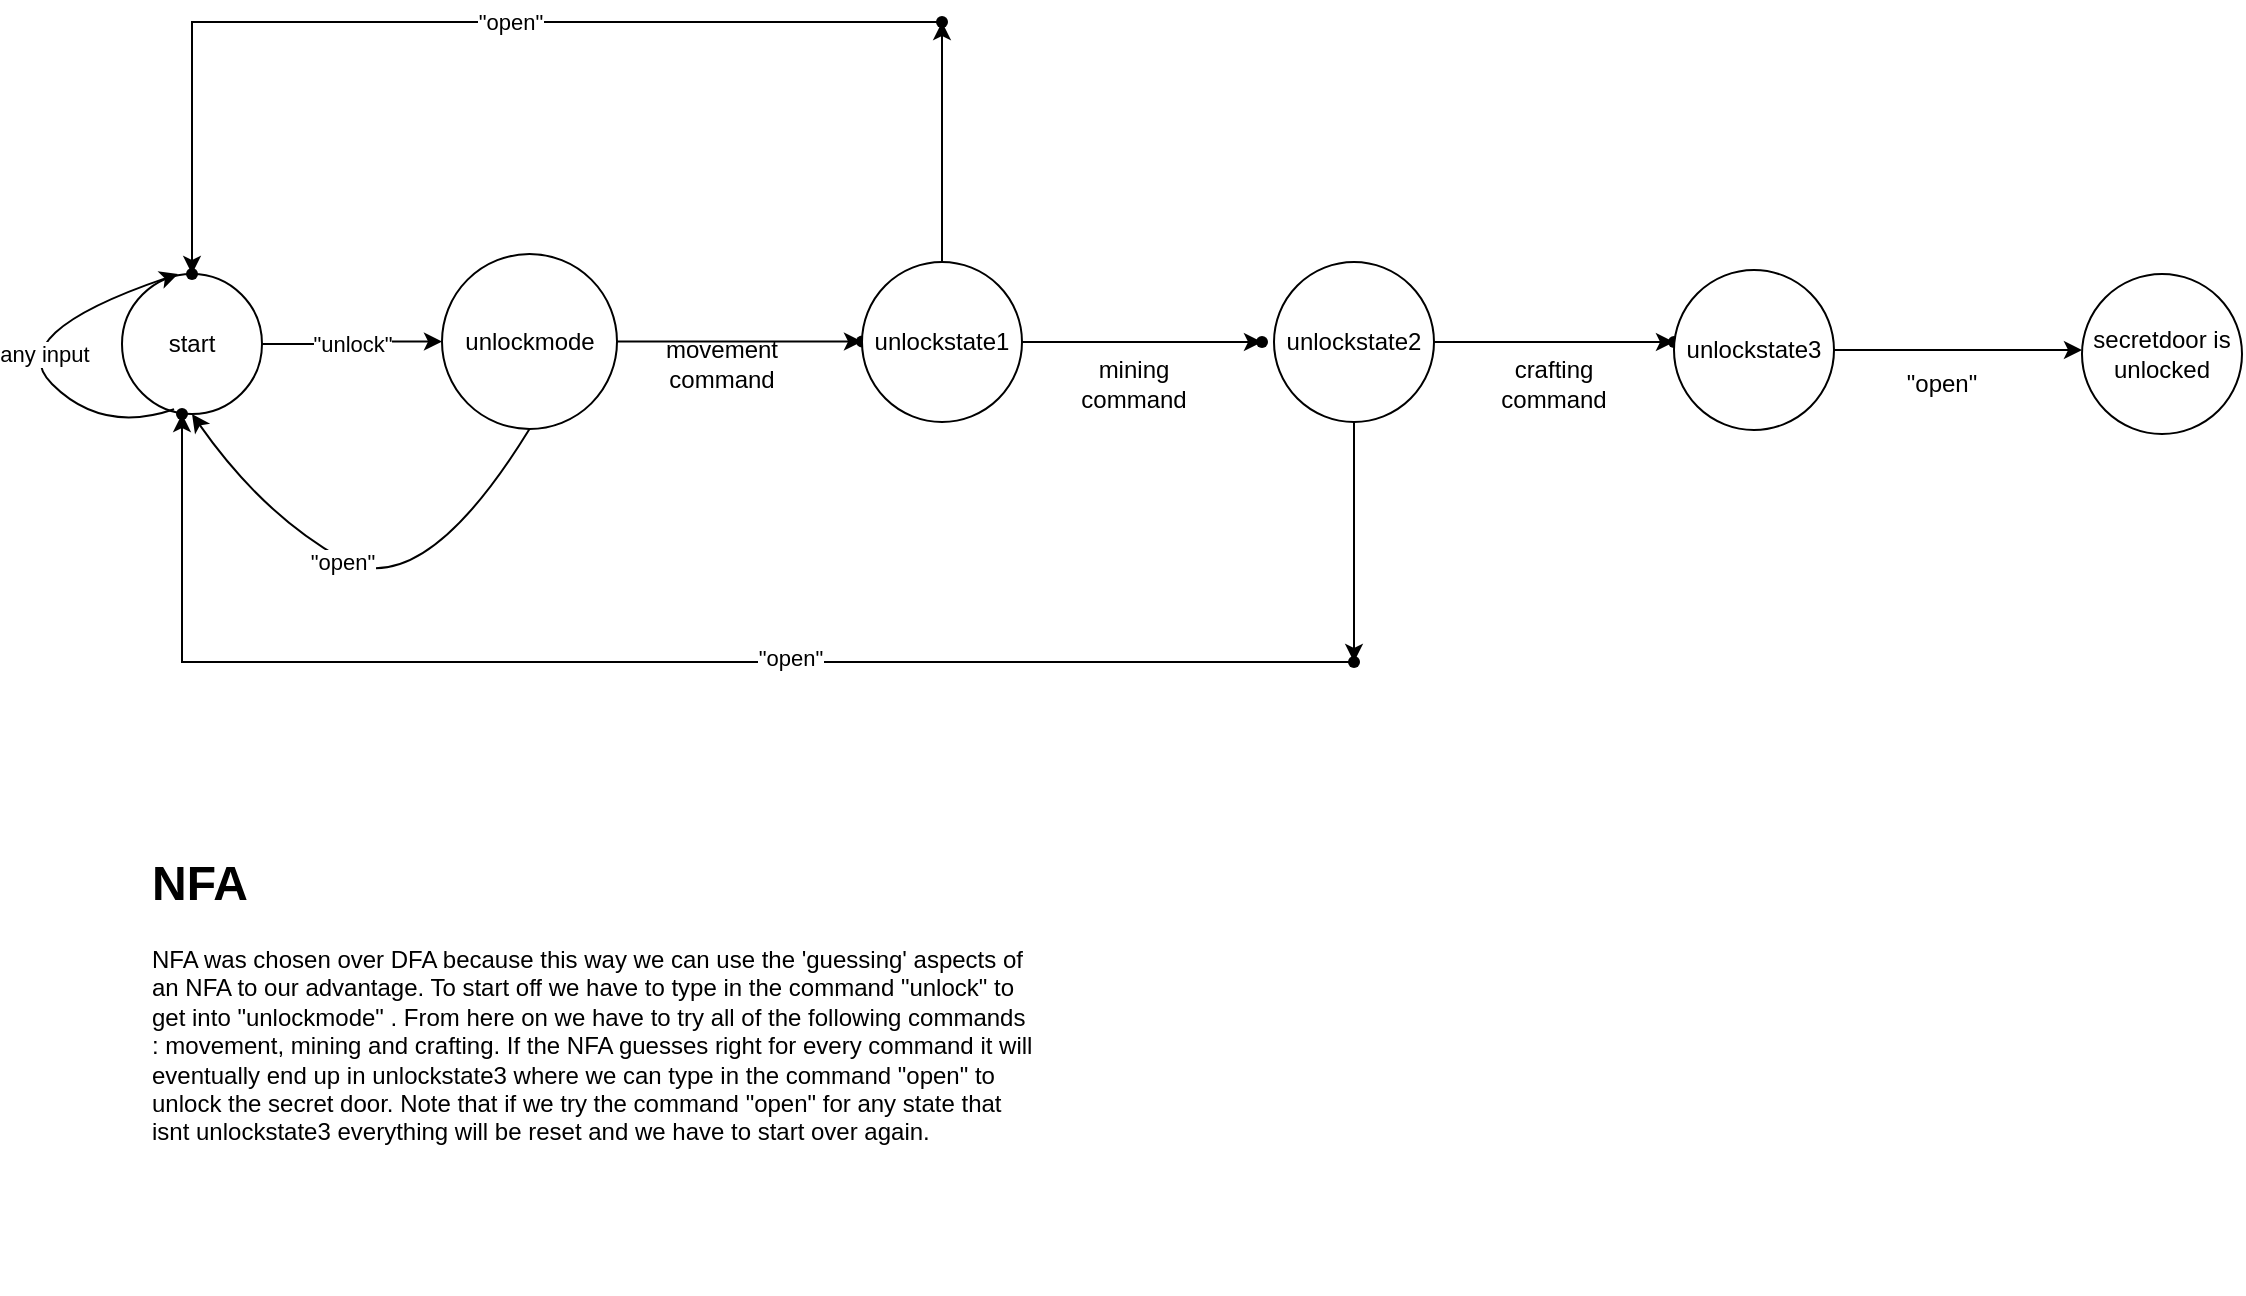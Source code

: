 <mxfile version="22.0.4" type="device">
  <diagram id="C5RBs43oDa-KdzZeNtuy" name="Page-1">
    <mxGraphModel dx="2430" dy="721" grid="1" gridSize="10" guides="1" tooltips="1" connect="1" arrows="1" fold="1" page="1" pageScale="1" pageWidth="827" pageHeight="1169" math="0" shadow="0">
      <root>
        <mxCell id="WIyWlLk6GJQsqaUBKTNV-0" />
        <mxCell id="WIyWlLk6GJQsqaUBKTNV-1" parent="WIyWlLk6GJQsqaUBKTNV-0" />
        <mxCell id="wIHYbFJ9p54DdzrJz9dh-33" value="" style="edgeStyle=orthogonalEdgeStyle;rounded=0;orthogonalLoop=1;jettySize=auto;html=1;" edge="1" parent="WIyWlLk6GJQsqaUBKTNV-1" source="wIHYbFJ9p54DdzrJz9dh-0" target="wIHYbFJ9p54DdzrJz9dh-8">
          <mxGeometry relative="1" as="geometry" />
        </mxCell>
        <mxCell id="wIHYbFJ9p54DdzrJz9dh-34" value="&quot;unlock&quot;" style="edgeLabel;html=1;align=center;verticalAlign=middle;resizable=0;points=[];" vertex="1" connectable="0" parent="wIHYbFJ9p54DdzrJz9dh-33">
          <mxGeometry x="-0.014" relative="1" as="geometry">
            <mxPoint as="offset" />
          </mxGeometry>
        </mxCell>
        <mxCell id="wIHYbFJ9p54DdzrJz9dh-0" value="start" style="ellipse;whiteSpace=wrap;html=1;aspect=fixed;" vertex="1" parent="WIyWlLk6GJQsqaUBKTNV-1">
          <mxGeometry x="-720" y="180" width="70" height="70" as="geometry" />
        </mxCell>
        <mxCell id="wIHYbFJ9p54DdzrJz9dh-6" value="" style="curved=1;endArrow=classic;html=1;rounded=0;exitX=0.372;exitY=0.966;exitDx=0;exitDy=0;exitPerimeter=0;entryX=0.4;entryY=0;entryDx=0;entryDy=0;entryPerimeter=0;" edge="1" parent="WIyWlLk6GJQsqaUBKTNV-1" source="wIHYbFJ9p54DdzrJz9dh-0" target="wIHYbFJ9p54DdzrJz9dh-0">
          <mxGeometry width="50" height="50" relative="1" as="geometry">
            <mxPoint x="-780" y="260" as="sourcePoint" />
            <mxPoint x="-730" y="210" as="targetPoint" />
            <Array as="points">
              <mxPoint x="-730" y="260" />
              <mxPoint x="-780" y="210" />
            </Array>
          </mxGeometry>
        </mxCell>
        <mxCell id="wIHYbFJ9p54DdzrJz9dh-7" value="any input" style="edgeLabel;html=1;align=center;verticalAlign=middle;resizable=0;points=[];" vertex="1" connectable="0" parent="wIHYbFJ9p54DdzrJz9dh-6">
          <mxGeometry x="-0.139" y="-8" relative="1" as="geometry">
            <mxPoint as="offset" />
          </mxGeometry>
        </mxCell>
        <mxCell id="wIHYbFJ9p54DdzrJz9dh-36" value="" style="edgeStyle=orthogonalEdgeStyle;rounded=0;orthogonalLoop=1;jettySize=auto;html=1;" edge="1" parent="WIyWlLk6GJQsqaUBKTNV-1" source="wIHYbFJ9p54DdzrJz9dh-8" target="wIHYbFJ9p54DdzrJz9dh-35">
          <mxGeometry relative="1" as="geometry" />
        </mxCell>
        <mxCell id="wIHYbFJ9p54DdzrJz9dh-8" value="unlockmode" style="ellipse;whiteSpace=wrap;html=1;aspect=fixed;" vertex="1" parent="WIyWlLk6GJQsqaUBKTNV-1">
          <mxGeometry x="-560" y="170" width="87.5" height="87.5" as="geometry" />
        </mxCell>
        <mxCell id="wIHYbFJ9p54DdzrJz9dh-20" value="" style="curved=1;endArrow=classic;html=1;rounded=0;entryX=0.5;entryY=1;entryDx=0;entryDy=0;exitX=0.5;exitY=1;exitDx=0;exitDy=0;" edge="1" parent="WIyWlLk6GJQsqaUBKTNV-1" source="wIHYbFJ9p54DdzrJz9dh-8" target="wIHYbFJ9p54DdzrJz9dh-0">
          <mxGeometry width="50" height="50" relative="1" as="geometry">
            <mxPoint x="-530" y="260" as="sourcePoint" />
            <mxPoint x="-570" y="295" as="targetPoint" />
            <Array as="points">
              <mxPoint x="-570" y="345" />
              <mxPoint x="-650" y="300" />
            </Array>
          </mxGeometry>
        </mxCell>
        <mxCell id="wIHYbFJ9p54DdzrJz9dh-21" value="&quot;open&quot;" style="edgeLabel;html=1;align=center;verticalAlign=middle;resizable=0;points=[];" vertex="1" connectable="0" parent="wIHYbFJ9p54DdzrJz9dh-20">
          <mxGeometry x="0.159" y="1" relative="1" as="geometry">
            <mxPoint as="offset" />
          </mxGeometry>
        </mxCell>
        <mxCell id="wIHYbFJ9p54DdzrJz9dh-35" value="" style="shape=waypoint;sketch=0;size=6;pointerEvents=1;points=[];fillColor=default;resizable=0;rotatable=0;perimeter=centerPerimeter;snapToPoint=1;" vertex="1" parent="WIyWlLk6GJQsqaUBKTNV-1">
          <mxGeometry x="-360" y="203.75" width="20" height="20" as="geometry" />
        </mxCell>
        <mxCell id="wIHYbFJ9p54DdzrJz9dh-38" value="movement command" style="text;html=1;strokeColor=none;fillColor=none;align=center;verticalAlign=middle;whiteSpace=wrap;rounded=0;" vertex="1" parent="WIyWlLk6GJQsqaUBKTNV-1">
          <mxGeometry x="-450" y="210" width="60" height="30" as="geometry" />
        </mxCell>
        <mxCell id="wIHYbFJ9p54DdzrJz9dh-41" value="" style="edgeStyle=orthogonalEdgeStyle;rounded=0;orthogonalLoop=1;jettySize=auto;html=1;" edge="1" parent="WIyWlLk6GJQsqaUBKTNV-1" source="wIHYbFJ9p54DdzrJz9dh-39" target="wIHYbFJ9p54DdzrJz9dh-40">
          <mxGeometry relative="1" as="geometry" />
        </mxCell>
        <mxCell id="wIHYbFJ9p54DdzrJz9dh-80" value="" style="edgeStyle=orthogonalEdgeStyle;rounded=0;orthogonalLoop=1;jettySize=auto;html=1;" edge="1" parent="WIyWlLk6GJQsqaUBKTNV-1" source="wIHYbFJ9p54DdzrJz9dh-39" target="wIHYbFJ9p54DdzrJz9dh-79">
          <mxGeometry relative="1" as="geometry" />
        </mxCell>
        <mxCell id="wIHYbFJ9p54DdzrJz9dh-39" value="unlockstate1" style="ellipse;whiteSpace=wrap;html=1;aspect=fixed;" vertex="1" parent="WIyWlLk6GJQsqaUBKTNV-1">
          <mxGeometry x="-350" y="174" width="80" height="80" as="geometry" />
        </mxCell>
        <mxCell id="wIHYbFJ9p54DdzrJz9dh-40" value="" style="shape=waypoint;sketch=0;size=6;pointerEvents=1;points=[];fillColor=default;resizable=0;rotatable=0;perimeter=centerPerimeter;snapToPoint=1;" vertex="1" parent="WIyWlLk6GJQsqaUBKTNV-1">
          <mxGeometry x="-160" y="204" width="20" height="20" as="geometry" />
        </mxCell>
        <mxCell id="wIHYbFJ9p54DdzrJz9dh-42" value="mining command" style="text;html=1;strokeColor=none;fillColor=none;align=center;verticalAlign=middle;whiteSpace=wrap;rounded=0;" vertex="1" parent="WIyWlLk6GJQsqaUBKTNV-1">
          <mxGeometry x="-244" y="220" width="60" height="30" as="geometry" />
        </mxCell>
        <mxCell id="wIHYbFJ9p54DdzrJz9dh-46" value="" style="edgeStyle=orthogonalEdgeStyle;rounded=0;orthogonalLoop=1;jettySize=auto;html=1;" edge="1" parent="WIyWlLk6GJQsqaUBKTNV-1" source="wIHYbFJ9p54DdzrJz9dh-43" target="wIHYbFJ9p54DdzrJz9dh-45">
          <mxGeometry relative="1" as="geometry" />
        </mxCell>
        <mxCell id="wIHYbFJ9p54DdzrJz9dh-72" value="" style="edgeStyle=orthogonalEdgeStyle;rounded=0;orthogonalLoop=1;jettySize=auto;html=1;" edge="1" parent="WIyWlLk6GJQsqaUBKTNV-1" source="wIHYbFJ9p54DdzrJz9dh-43" target="wIHYbFJ9p54DdzrJz9dh-71">
          <mxGeometry relative="1" as="geometry" />
        </mxCell>
        <mxCell id="wIHYbFJ9p54DdzrJz9dh-43" value="unlockstate2" style="ellipse;whiteSpace=wrap;html=1;aspect=fixed;" vertex="1" parent="WIyWlLk6GJQsqaUBKTNV-1">
          <mxGeometry x="-144" y="174" width="80" height="80" as="geometry" />
        </mxCell>
        <mxCell id="wIHYbFJ9p54DdzrJz9dh-45" value="" style="shape=waypoint;sketch=0;size=6;pointerEvents=1;points=[];fillColor=default;resizable=0;rotatable=0;perimeter=centerPerimeter;snapToPoint=1;" vertex="1" parent="WIyWlLk6GJQsqaUBKTNV-1">
          <mxGeometry x="46" y="204" width="20" height="20" as="geometry" />
        </mxCell>
        <mxCell id="wIHYbFJ9p54DdzrJz9dh-47" value="crafting command" style="text;html=1;strokeColor=none;fillColor=none;align=center;verticalAlign=middle;whiteSpace=wrap;rounded=0;" vertex="1" parent="WIyWlLk6GJQsqaUBKTNV-1">
          <mxGeometry x="-34" y="220" width="60" height="30" as="geometry" />
        </mxCell>
        <mxCell id="wIHYbFJ9p54DdzrJz9dh-85" value="" style="edgeStyle=orthogonalEdgeStyle;rounded=0;orthogonalLoop=1;jettySize=auto;html=1;" edge="1" parent="WIyWlLk6GJQsqaUBKTNV-1" source="wIHYbFJ9p54DdzrJz9dh-48">
          <mxGeometry relative="1" as="geometry">
            <mxPoint x="260" y="218" as="targetPoint" />
          </mxGeometry>
        </mxCell>
        <mxCell id="wIHYbFJ9p54DdzrJz9dh-48" value="unlockstate3" style="ellipse;whiteSpace=wrap;html=1;aspect=fixed;" vertex="1" parent="WIyWlLk6GJQsqaUBKTNV-1">
          <mxGeometry x="56" y="178" width="80" height="80" as="geometry" />
        </mxCell>
        <mxCell id="wIHYbFJ9p54DdzrJz9dh-66" value="" style="edgeStyle=orthogonalEdgeStyle;rounded=0;orthogonalLoop=1;jettySize=auto;html=1;" edge="1" parent="WIyWlLk6GJQsqaUBKTNV-1">
          <mxGeometry relative="1" as="geometry">
            <mxPoint x="-104" y="370" as="sourcePoint" />
            <mxPoint x="-104" y="370" as="targetPoint" />
          </mxGeometry>
        </mxCell>
        <mxCell id="wIHYbFJ9p54DdzrJz9dh-74" value="" style="edgeStyle=orthogonalEdgeStyle;rounded=0;orthogonalLoop=1;jettySize=auto;html=1;" edge="1" parent="WIyWlLk6GJQsqaUBKTNV-1" source="wIHYbFJ9p54DdzrJz9dh-71" target="wIHYbFJ9p54DdzrJz9dh-73">
          <mxGeometry relative="1" as="geometry" />
        </mxCell>
        <mxCell id="wIHYbFJ9p54DdzrJz9dh-77" value="&quot;open&quot;" style="edgeLabel;html=1;align=center;verticalAlign=middle;resizable=0;points=[];" vertex="1" connectable="0" parent="wIHYbFJ9p54DdzrJz9dh-74">
          <mxGeometry x="-0.205" y="-2" relative="1" as="geometry">
            <mxPoint as="offset" />
          </mxGeometry>
        </mxCell>
        <mxCell id="wIHYbFJ9p54DdzrJz9dh-71" value="" style="shape=waypoint;sketch=0;size=6;pointerEvents=1;points=[];fillColor=default;resizable=0;rotatable=0;perimeter=centerPerimeter;snapToPoint=1;" vertex="1" parent="WIyWlLk6GJQsqaUBKTNV-1">
          <mxGeometry x="-114" y="364" width="20" height="20" as="geometry" />
        </mxCell>
        <mxCell id="wIHYbFJ9p54DdzrJz9dh-73" value="" style="shape=waypoint;sketch=0;size=6;pointerEvents=1;points=[];fillColor=default;resizable=0;rotatable=0;perimeter=centerPerimeter;snapToPoint=1;" vertex="1" parent="WIyWlLk6GJQsqaUBKTNV-1">
          <mxGeometry x="-700" y="240" width="20" height="20" as="geometry" />
        </mxCell>
        <mxCell id="wIHYbFJ9p54DdzrJz9dh-82" value="" style="edgeStyle=orthogonalEdgeStyle;rounded=0;orthogonalLoop=1;jettySize=auto;html=1;" edge="1" parent="WIyWlLk6GJQsqaUBKTNV-1" source="wIHYbFJ9p54DdzrJz9dh-79" target="wIHYbFJ9p54DdzrJz9dh-81">
          <mxGeometry relative="1" as="geometry" />
        </mxCell>
        <mxCell id="wIHYbFJ9p54DdzrJz9dh-83" value="&quot;open&quot;" style="edgeLabel;html=1;align=center;verticalAlign=middle;resizable=0;points=[];" vertex="1" connectable="0" parent="wIHYbFJ9p54DdzrJz9dh-82">
          <mxGeometry x="-0.137" relative="1" as="geometry">
            <mxPoint as="offset" />
          </mxGeometry>
        </mxCell>
        <mxCell id="wIHYbFJ9p54DdzrJz9dh-79" value="" style="shape=waypoint;sketch=0;size=6;pointerEvents=1;points=[];fillColor=default;resizable=0;rotatable=0;perimeter=centerPerimeter;snapToPoint=1;" vertex="1" parent="WIyWlLk6GJQsqaUBKTNV-1">
          <mxGeometry x="-320" y="44" width="20" height="20" as="geometry" />
        </mxCell>
        <mxCell id="wIHYbFJ9p54DdzrJz9dh-81" value="" style="shape=waypoint;sketch=0;size=6;pointerEvents=1;points=[];fillColor=default;resizable=0;rotatable=0;perimeter=centerPerimeter;snapToPoint=1;" vertex="1" parent="WIyWlLk6GJQsqaUBKTNV-1">
          <mxGeometry x="-695" y="170" width="20" height="20" as="geometry" />
        </mxCell>
        <mxCell id="wIHYbFJ9p54DdzrJz9dh-86" value="&quot;open&quot;" style="text;html=1;strokeColor=none;fillColor=none;align=center;verticalAlign=middle;whiteSpace=wrap;rounded=0;" vertex="1" parent="WIyWlLk6GJQsqaUBKTNV-1">
          <mxGeometry x="160" y="220" width="60" height="30" as="geometry" />
        </mxCell>
        <mxCell id="wIHYbFJ9p54DdzrJz9dh-87" value="secretdoor is unlocked" style="ellipse;whiteSpace=wrap;html=1;aspect=fixed;" vertex="1" parent="WIyWlLk6GJQsqaUBKTNV-1">
          <mxGeometry x="260" y="180" width="80" height="80" as="geometry" />
        </mxCell>
        <mxCell id="wIHYbFJ9p54DdzrJz9dh-88" value="&lt;h1&gt;NFA&lt;/h1&gt;&lt;div&gt;NFA was chosen over DFA because this way we can use the &#39;guessing&#39; aspects of an NFA to our advantage. To start off we have to type in the command &quot;unlock&quot; to get into &quot;unlockmode&quot; . From here on we have to try all of the following commands : movement, mining and crafting. If the NFA guesses right for every command it will eventually end up in unlockstate3 where we can type in the command &quot;open&quot; to unlock the secret door. Note that if we try the command &quot;open&quot; for any state that isnt unlockstate3 everything will be reset and we have to start over again.&lt;/div&gt;" style="text;html=1;strokeColor=none;fillColor=none;spacing=5;spacingTop=-20;whiteSpace=wrap;overflow=hidden;rounded=0;" vertex="1" parent="WIyWlLk6GJQsqaUBKTNV-1">
          <mxGeometry x="-710" y="465" width="450" height="225" as="geometry" />
        </mxCell>
      </root>
    </mxGraphModel>
  </diagram>
</mxfile>
